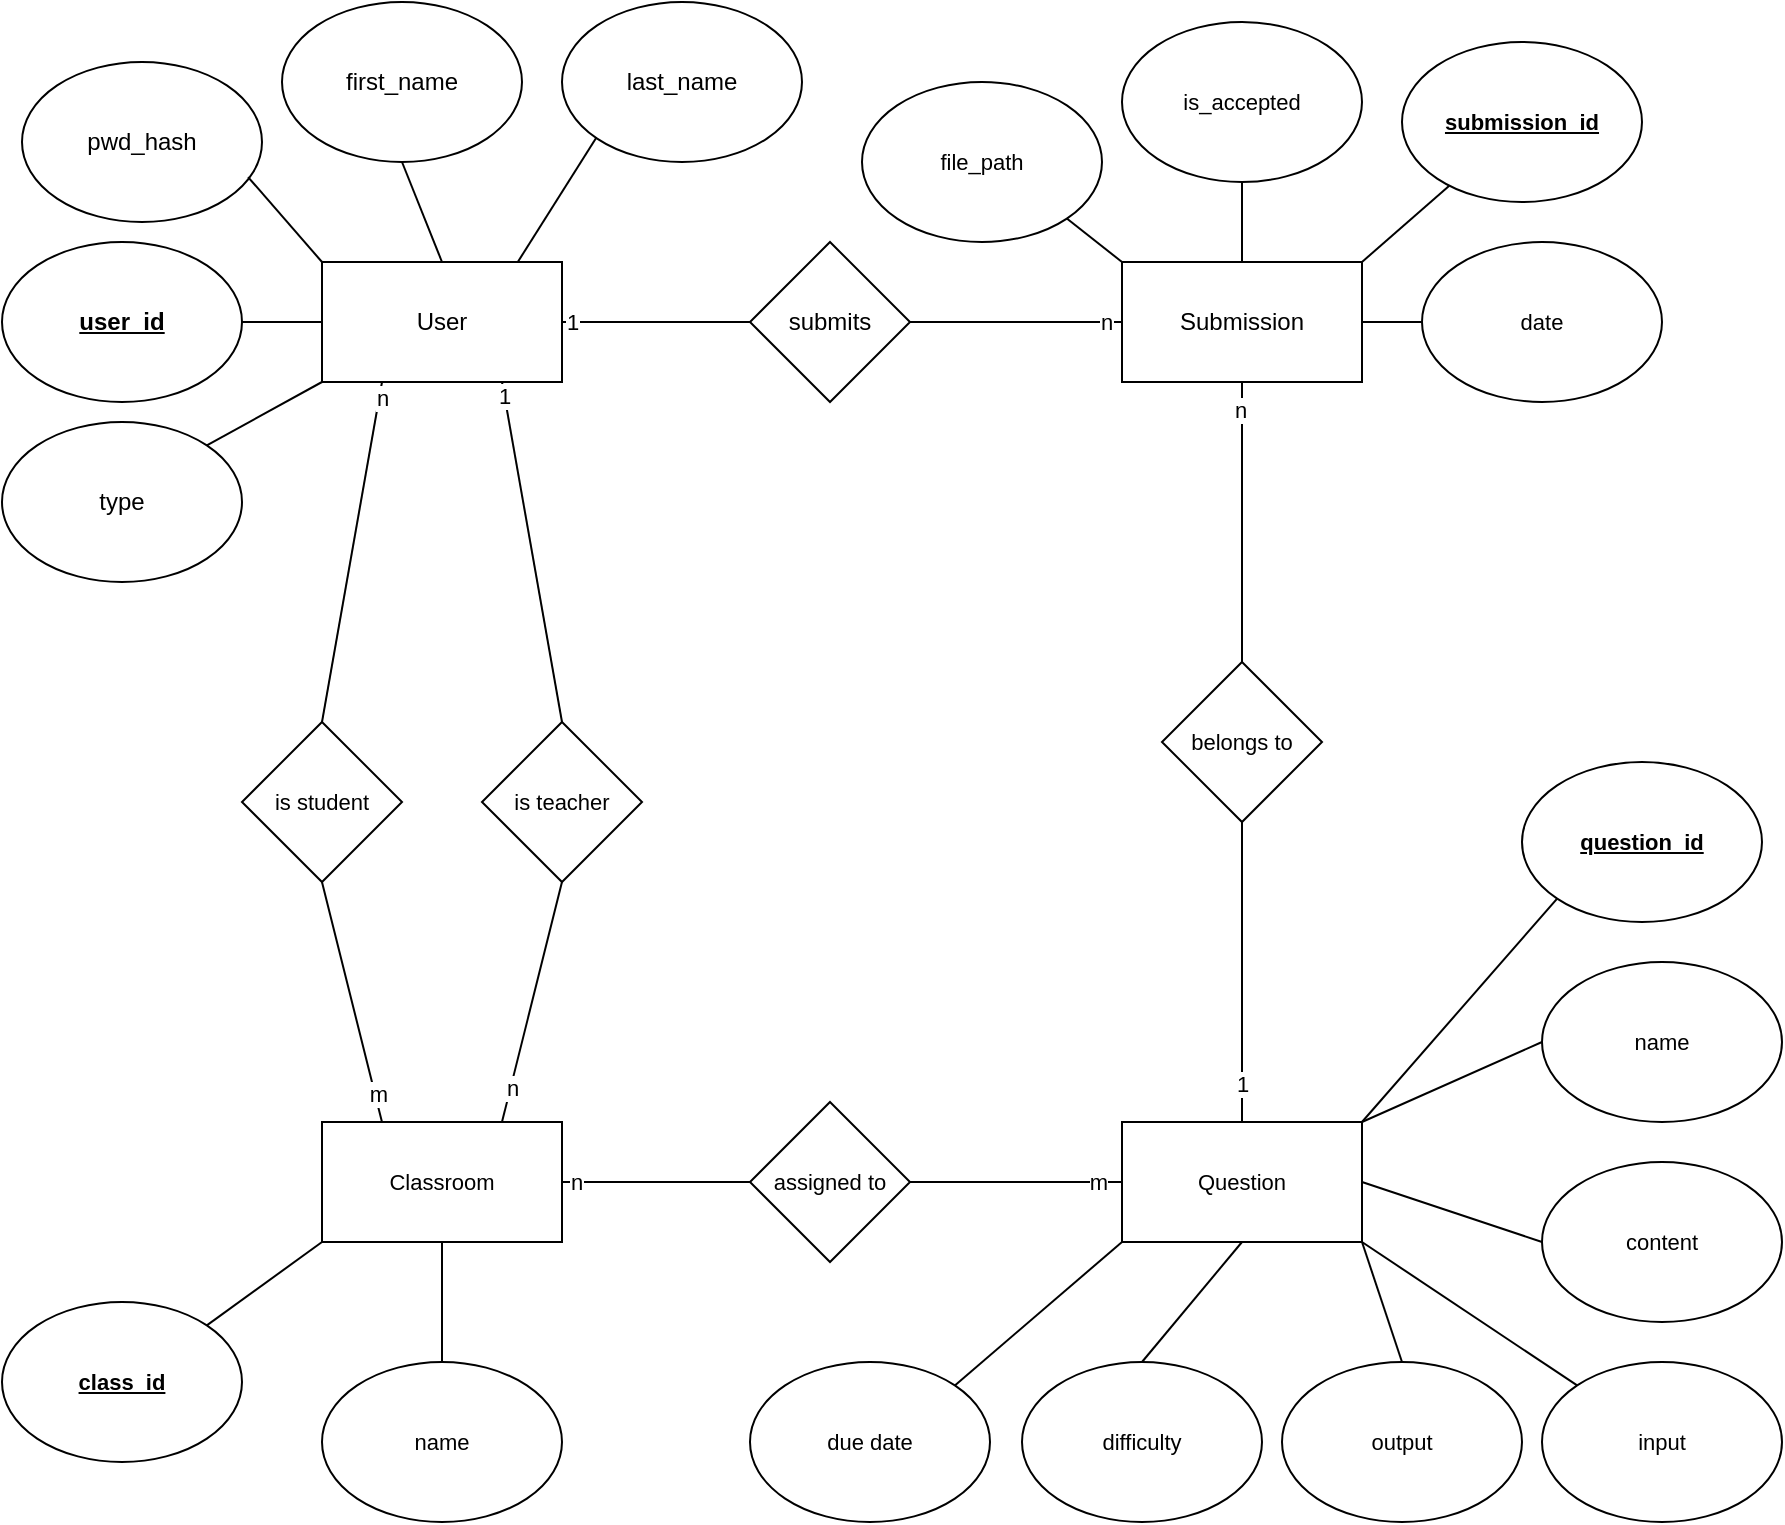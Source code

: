 <mxfile version="26.0.10">
  <diagram name="Seite-1" id="bLBaSlyp3kBdeuQgJi-p">
    <mxGraphModel dx="1042" dy="588" grid="1" gridSize="10" guides="1" tooltips="1" connect="1" arrows="1" fold="1" page="1" pageScale="1" pageWidth="827" pageHeight="1169" math="0" shadow="0">
      <root>
        <mxCell id="0" />
        <mxCell id="1" parent="0" />
        <mxCell id="fj-bvyKBdd74U44pKcJo-9" style="edgeStyle=orthogonalEdgeStyle;rounded=0;orthogonalLoop=1;jettySize=auto;html=1;exitX=1;exitY=0.5;exitDx=0;exitDy=0;entryX=0;entryY=0.5;entryDx=0;entryDy=0;endArrow=none;startFill=0;" edge="1" parent="1" source="fj-bvyKBdd74U44pKcJo-1" target="fj-bvyKBdd74U44pKcJo-8">
          <mxGeometry relative="1" as="geometry" />
        </mxCell>
        <mxCell id="fj-bvyKBdd74U44pKcJo-12" value="1" style="edgeLabel;html=1;align=center;verticalAlign=middle;resizable=0;points=[];" vertex="1" connectable="0" parent="fj-bvyKBdd74U44pKcJo-9">
          <mxGeometry x="-0.895" relative="1" as="geometry">
            <mxPoint as="offset" />
          </mxGeometry>
        </mxCell>
        <mxCell id="fj-bvyKBdd74U44pKcJo-13" style="rounded=0;orthogonalLoop=1;jettySize=auto;html=1;exitX=0.5;exitY=0;exitDx=0;exitDy=0;entryX=0.5;entryY=1;entryDx=0;entryDy=0;endArrow=none;startFill=0;" edge="1" parent="1" source="fj-bvyKBdd74U44pKcJo-1" target="fj-bvyKBdd74U44pKcJo-3">
          <mxGeometry relative="1" as="geometry" />
        </mxCell>
        <mxCell id="fj-bvyKBdd74U44pKcJo-17" style="edgeStyle=none;shape=connector;rounded=0;orthogonalLoop=1;jettySize=auto;html=1;exitX=0.5;exitY=1;exitDx=0;exitDy=0;entryX=0.5;entryY=0;entryDx=0;entryDy=0;strokeColor=default;align=center;verticalAlign=middle;fontFamily=Helvetica;fontSize=11;fontColor=default;labelBackgroundColor=default;startFill=0;endArrow=none;" edge="1" parent="1" source="fj-bvyKBdd74U44pKcJo-1" target="fj-bvyKBdd74U44pKcJo-6">
          <mxGeometry relative="1" as="geometry" />
        </mxCell>
        <mxCell id="fj-bvyKBdd74U44pKcJo-1" value="User" style="rounded=0;whiteSpace=wrap;html=1;" vertex="1" parent="1">
          <mxGeometry x="160" y="170" width="120" height="60" as="geometry" />
        </mxCell>
        <mxCell id="fj-bvyKBdd74U44pKcJo-2" value="&lt;b&gt;&lt;u&gt;user_id&lt;/u&gt;&lt;/b&gt;" style="ellipse;whiteSpace=wrap;html=1;" vertex="1" parent="1">
          <mxGeometry y="160" width="120" height="80" as="geometry" />
        </mxCell>
        <mxCell id="fj-bvyKBdd74U44pKcJo-3" value="first_name" style="ellipse;whiteSpace=wrap;html=1;" vertex="1" parent="1">
          <mxGeometry x="140" y="40" width="120" height="80" as="geometry" />
        </mxCell>
        <mxCell id="fj-bvyKBdd74U44pKcJo-4" value="pwd_hash" style="ellipse;whiteSpace=wrap;html=1;" vertex="1" parent="1">
          <mxGeometry x="10" y="70" width="120" height="80" as="geometry" />
        </mxCell>
        <mxCell id="fj-bvyKBdd74U44pKcJo-5" value="type" style="ellipse;whiteSpace=wrap;html=1;" vertex="1" parent="1">
          <mxGeometry y="250" width="120" height="80" as="geometry" />
        </mxCell>
        <mxCell id="fj-bvyKBdd74U44pKcJo-6" value="last_name" style="ellipse;whiteSpace=wrap;html=1;" vertex="1" parent="1">
          <mxGeometry x="280" y="40" width="120" height="80" as="geometry" />
        </mxCell>
        <mxCell id="fj-bvyKBdd74U44pKcJo-23" style="edgeStyle=none;shape=connector;rounded=0;orthogonalLoop=1;jettySize=auto;html=1;exitX=0.5;exitY=0;exitDx=0;exitDy=0;entryX=0.5;entryY=1;entryDx=0;entryDy=0;strokeColor=default;align=center;verticalAlign=middle;fontFamily=Helvetica;fontSize=11;fontColor=default;labelBackgroundColor=default;startFill=0;endArrow=none;" edge="1" parent="1" source="fj-bvyKBdd74U44pKcJo-7" target="fj-bvyKBdd74U44pKcJo-19">
          <mxGeometry relative="1" as="geometry" />
        </mxCell>
        <mxCell id="fj-bvyKBdd74U44pKcJo-24" style="edgeStyle=none;shape=connector;rounded=0;orthogonalLoop=1;jettySize=auto;html=1;exitX=1;exitY=0;exitDx=0;exitDy=0;strokeColor=default;align=center;verticalAlign=middle;fontFamily=Helvetica;fontSize=11;fontColor=default;labelBackgroundColor=default;startFill=0;endArrow=none;" edge="1" parent="1" source="fj-bvyKBdd74U44pKcJo-7" target="fj-bvyKBdd74U44pKcJo-22">
          <mxGeometry relative="1" as="geometry" />
        </mxCell>
        <mxCell id="fj-bvyKBdd74U44pKcJo-25" style="edgeStyle=none;shape=connector;rounded=0;orthogonalLoop=1;jettySize=auto;html=1;exitX=1;exitY=0.5;exitDx=0;exitDy=0;entryX=0;entryY=0.5;entryDx=0;entryDy=0;strokeColor=default;align=center;verticalAlign=middle;fontFamily=Helvetica;fontSize=11;fontColor=default;labelBackgroundColor=default;startFill=0;endArrow=none;" edge="1" parent="1" source="fj-bvyKBdd74U44pKcJo-7" target="fj-bvyKBdd74U44pKcJo-21">
          <mxGeometry relative="1" as="geometry" />
        </mxCell>
        <mxCell id="fj-bvyKBdd74U44pKcJo-26" style="edgeStyle=none;shape=connector;rounded=0;orthogonalLoop=1;jettySize=auto;html=1;exitX=0;exitY=0;exitDx=0;exitDy=0;entryX=1;entryY=1;entryDx=0;entryDy=0;strokeColor=default;align=center;verticalAlign=middle;fontFamily=Helvetica;fontSize=11;fontColor=default;labelBackgroundColor=default;startFill=0;endArrow=none;" edge="1" parent="1" source="fj-bvyKBdd74U44pKcJo-7" target="fj-bvyKBdd74U44pKcJo-20">
          <mxGeometry relative="1" as="geometry" />
        </mxCell>
        <mxCell id="fj-bvyKBdd74U44pKcJo-29" style="edgeStyle=none;shape=connector;rounded=0;orthogonalLoop=1;jettySize=auto;html=1;exitX=0.5;exitY=1;exitDx=0;exitDy=0;entryX=0.5;entryY=0;entryDx=0;entryDy=0;strokeColor=default;align=center;verticalAlign=middle;fontFamily=Helvetica;fontSize=11;fontColor=default;labelBackgroundColor=default;startFill=0;endArrow=none;" edge="1" parent="1" source="fj-bvyKBdd74U44pKcJo-7" target="fj-bvyKBdd74U44pKcJo-28">
          <mxGeometry relative="1" as="geometry" />
        </mxCell>
        <mxCell id="fj-bvyKBdd74U44pKcJo-31" value="n" style="edgeLabel;html=1;align=center;verticalAlign=middle;resizable=0;points=[];fontFamily=Helvetica;fontSize=11;fontColor=default;labelBackgroundColor=default;" vertex="1" connectable="0" parent="fj-bvyKBdd74U44pKcJo-29">
          <mxGeometry x="-0.807" y="-1" relative="1" as="geometry">
            <mxPoint as="offset" />
          </mxGeometry>
        </mxCell>
        <mxCell id="fj-bvyKBdd74U44pKcJo-7" value="Submission" style="rounded=0;whiteSpace=wrap;html=1;" vertex="1" parent="1">
          <mxGeometry x="560" y="170" width="120" height="60" as="geometry" />
        </mxCell>
        <mxCell id="fj-bvyKBdd74U44pKcJo-10" style="edgeStyle=orthogonalEdgeStyle;rounded=0;orthogonalLoop=1;jettySize=auto;html=1;exitX=1;exitY=0.5;exitDx=0;exitDy=0;entryX=0;entryY=0.5;entryDx=0;entryDy=0;endArrow=none;startFill=0;" edge="1" parent="1" source="fj-bvyKBdd74U44pKcJo-8" target="fj-bvyKBdd74U44pKcJo-7">
          <mxGeometry relative="1" as="geometry" />
        </mxCell>
        <mxCell id="fj-bvyKBdd74U44pKcJo-11" value="n" style="edgeLabel;html=1;align=center;verticalAlign=middle;resizable=0;points=[];" vertex="1" connectable="0" parent="fj-bvyKBdd74U44pKcJo-10">
          <mxGeometry x="0.839" relative="1" as="geometry">
            <mxPoint as="offset" />
          </mxGeometry>
        </mxCell>
        <mxCell id="fj-bvyKBdd74U44pKcJo-8" value="submits" style="rhombus;whiteSpace=wrap;html=1;" vertex="1" parent="1">
          <mxGeometry x="374" y="160" width="80" height="80" as="geometry" />
        </mxCell>
        <mxCell id="fj-bvyKBdd74U44pKcJo-14" style="edgeStyle=none;shape=connector;rounded=0;orthogonalLoop=1;jettySize=auto;html=1;exitX=0;exitY=0;exitDx=0;exitDy=0;entryX=0.942;entryY=0.719;entryDx=0;entryDy=0;entryPerimeter=0;strokeColor=default;align=center;verticalAlign=middle;fontFamily=Helvetica;fontSize=11;fontColor=default;labelBackgroundColor=default;startFill=0;endArrow=none;" edge="1" parent="1" source="fj-bvyKBdd74U44pKcJo-1" target="fj-bvyKBdd74U44pKcJo-4">
          <mxGeometry relative="1" as="geometry" />
        </mxCell>
        <mxCell id="fj-bvyKBdd74U44pKcJo-15" style="edgeStyle=none;shape=connector;rounded=0;orthogonalLoop=1;jettySize=auto;html=1;exitX=0;exitY=0.5;exitDx=0;exitDy=0;entryX=1;entryY=0.5;entryDx=0;entryDy=0;strokeColor=default;align=center;verticalAlign=middle;fontFamily=Helvetica;fontSize=11;fontColor=default;labelBackgroundColor=default;startFill=0;endArrow=none;" edge="1" parent="1" source="fj-bvyKBdd74U44pKcJo-1" target="fj-bvyKBdd74U44pKcJo-2">
          <mxGeometry relative="1" as="geometry" />
        </mxCell>
        <mxCell id="fj-bvyKBdd74U44pKcJo-16" style="edgeStyle=none;shape=connector;rounded=0;orthogonalLoop=1;jettySize=auto;html=1;exitX=0;exitY=1;exitDx=0;exitDy=0;entryX=1;entryY=0;entryDx=0;entryDy=0;strokeColor=default;align=center;verticalAlign=middle;fontFamily=Helvetica;fontSize=11;fontColor=default;labelBackgroundColor=default;startFill=0;endArrow=none;" edge="1" parent="1" source="fj-bvyKBdd74U44pKcJo-1" target="fj-bvyKBdd74U44pKcJo-5">
          <mxGeometry relative="1" as="geometry" />
        </mxCell>
        <mxCell id="fj-bvyKBdd74U44pKcJo-19" value="is_accepted" style="ellipse;whiteSpace=wrap;html=1;fontFamily=Helvetica;fontSize=11;fontColor=default;labelBackgroundColor=default;" vertex="1" parent="1">
          <mxGeometry x="560" y="50" width="120" height="80" as="geometry" />
        </mxCell>
        <mxCell id="fj-bvyKBdd74U44pKcJo-20" value="file_path" style="ellipse;whiteSpace=wrap;html=1;fontFamily=Helvetica;fontSize=11;fontColor=default;labelBackgroundColor=default;" vertex="1" parent="1">
          <mxGeometry x="430" y="80" width="120" height="80" as="geometry" />
        </mxCell>
        <mxCell id="fj-bvyKBdd74U44pKcJo-21" value="date" style="ellipse;whiteSpace=wrap;html=1;fontFamily=Helvetica;fontSize=11;fontColor=default;labelBackgroundColor=default;" vertex="1" parent="1">
          <mxGeometry x="710" y="160" width="120" height="80" as="geometry" />
        </mxCell>
        <mxCell id="fj-bvyKBdd74U44pKcJo-22" value="&lt;b&gt;&lt;u&gt;submission_id&lt;/u&gt;&lt;/b&gt;" style="ellipse;whiteSpace=wrap;html=1;fontFamily=Helvetica;fontSize=11;fontColor=default;labelBackgroundColor=default;" vertex="1" parent="1">
          <mxGeometry x="700" y="60" width="120" height="80" as="geometry" />
        </mxCell>
        <mxCell id="fj-bvyKBdd74U44pKcJo-41" style="edgeStyle=none;shape=connector;rounded=0;orthogonalLoop=1;jettySize=auto;html=1;exitX=1;exitY=0;exitDx=0;exitDy=0;entryX=0;entryY=1;entryDx=0;entryDy=0;strokeColor=default;align=center;verticalAlign=middle;fontFamily=Helvetica;fontSize=11;fontColor=default;labelBackgroundColor=default;startFill=0;endArrow=none;" edge="1" parent="1" source="fj-bvyKBdd74U44pKcJo-27" target="fj-bvyKBdd74U44pKcJo-34">
          <mxGeometry relative="1" as="geometry" />
        </mxCell>
        <mxCell id="fj-bvyKBdd74U44pKcJo-27" value="Question" style="rounded=0;whiteSpace=wrap;html=1;fontFamily=Helvetica;fontSize=11;fontColor=default;labelBackgroundColor=default;" vertex="1" parent="1">
          <mxGeometry x="560" y="600" width="120" height="60" as="geometry" />
        </mxCell>
        <mxCell id="fj-bvyKBdd74U44pKcJo-30" style="edgeStyle=none;shape=connector;rounded=0;orthogonalLoop=1;jettySize=auto;html=1;exitX=0.5;exitY=1;exitDx=0;exitDy=0;entryX=0.5;entryY=0;entryDx=0;entryDy=0;strokeColor=default;align=center;verticalAlign=middle;fontFamily=Helvetica;fontSize=11;fontColor=default;labelBackgroundColor=default;startFill=0;endArrow=none;" edge="1" parent="1" source="fj-bvyKBdd74U44pKcJo-28" target="fj-bvyKBdd74U44pKcJo-27">
          <mxGeometry relative="1" as="geometry" />
        </mxCell>
        <mxCell id="fj-bvyKBdd74U44pKcJo-32" value="1" style="edgeLabel;html=1;align=center;verticalAlign=middle;resizable=0;points=[];fontFamily=Helvetica;fontSize=11;fontColor=default;labelBackgroundColor=default;" vertex="1" connectable="0" parent="fj-bvyKBdd74U44pKcJo-30">
          <mxGeometry x="0.749" relative="1" as="geometry">
            <mxPoint as="offset" />
          </mxGeometry>
        </mxCell>
        <mxCell id="fj-bvyKBdd74U44pKcJo-28" value="belongs to" style="rhombus;whiteSpace=wrap;html=1;fontFamily=Helvetica;fontSize=11;fontColor=default;labelBackgroundColor=default;" vertex="1" parent="1">
          <mxGeometry x="580" y="370" width="80" height="80" as="geometry" />
        </mxCell>
        <mxCell id="fj-bvyKBdd74U44pKcJo-45" style="edgeStyle=none;shape=connector;rounded=0;orthogonalLoop=1;jettySize=auto;html=1;exitX=0.5;exitY=0;exitDx=0;exitDy=0;strokeColor=default;align=center;verticalAlign=middle;fontFamily=Helvetica;fontSize=11;fontColor=default;labelBackgroundColor=default;startFill=0;endArrow=none;" edge="1" parent="1" source="fj-bvyKBdd74U44pKcJo-33">
          <mxGeometry relative="1" as="geometry">
            <mxPoint x="680" y="660" as="targetPoint" />
          </mxGeometry>
        </mxCell>
        <mxCell id="fj-bvyKBdd74U44pKcJo-33" value="output" style="ellipse;whiteSpace=wrap;html=1;fontFamily=Helvetica;fontSize=11;fontColor=default;labelBackgroundColor=default;" vertex="1" parent="1">
          <mxGeometry x="640" y="720" width="120" height="80" as="geometry" />
        </mxCell>
        <mxCell id="fj-bvyKBdd74U44pKcJo-34" value="&lt;b&gt;&lt;u&gt;question_id&lt;/u&gt;&lt;/b&gt;" style="ellipse;whiteSpace=wrap;html=1;fontFamily=Helvetica;fontSize=11;fontColor=default;labelBackgroundColor=default;" vertex="1" parent="1">
          <mxGeometry x="760" y="420" width="120" height="80" as="geometry" />
        </mxCell>
        <mxCell id="fj-bvyKBdd74U44pKcJo-43" style="edgeStyle=none;shape=connector;rounded=0;orthogonalLoop=1;jettySize=auto;html=1;exitX=0;exitY=0.5;exitDx=0;exitDy=0;entryX=1;entryY=0.5;entryDx=0;entryDy=0;strokeColor=default;align=center;verticalAlign=middle;fontFamily=Helvetica;fontSize=11;fontColor=default;labelBackgroundColor=default;startFill=0;endArrow=none;" edge="1" parent="1" source="fj-bvyKBdd74U44pKcJo-35" target="fj-bvyKBdd74U44pKcJo-27">
          <mxGeometry relative="1" as="geometry" />
        </mxCell>
        <mxCell id="fj-bvyKBdd74U44pKcJo-35" value="content" style="ellipse;whiteSpace=wrap;html=1;fontFamily=Helvetica;fontSize=11;fontColor=default;labelBackgroundColor=default;" vertex="1" parent="1">
          <mxGeometry x="770" y="620" width="120" height="80" as="geometry" />
        </mxCell>
        <mxCell id="fj-bvyKBdd74U44pKcJo-44" style="edgeStyle=none;shape=connector;rounded=0;orthogonalLoop=1;jettySize=auto;html=1;exitX=0;exitY=0;exitDx=0;exitDy=0;entryX=1;entryY=1;entryDx=0;entryDy=0;strokeColor=default;align=center;verticalAlign=middle;fontFamily=Helvetica;fontSize=11;fontColor=default;labelBackgroundColor=default;startFill=0;endArrow=none;" edge="1" parent="1" source="fj-bvyKBdd74U44pKcJo-36" target="fj-bvyKBdd74U44pKcJo-27">
          <mxGeometry relative="1" as="geometry" />
        </mxCell>
        <mxCell id="fj-bvyKBdd74U44pKcJo-36" value="input" style="ellipse;whiteSpace=wrap;html=1;fontFamily=Helvetica;fontSize=11;fontColor=default;labelBackgroundColor=default;" vertex="1" parent="1">
          <mxGeometry x="770" y="720" width="120" height="80" as="geometry" />
        </mxCell>
        <mxCell id="fj-bvyKBdd74U44pKcJo-46" style="edgeStyle=none;shape=connector;rounded=0;orthogonalLoop=1;jettySize=auto;html=1;exitX=0.5;exitY=0;exitDx=0;exitDy=0;entryX=0.5;entryY=1;entryDx=0;entryDy=0;strokeColor=default;align=center;verticalAlign=middle;fontFamily=Helvetica;fontSize=11;fontColor=default;labelBackgroundColor=default;startFill=0;endArrow=none;" edge="1" parent="1" source="fj-bvyKBdd74U44pKcJo-38" target="fj-bvyKBdd74U44pKcJo-27">
          <mxGeometry relative="1" as="geometry" />
        </mxCell>
        <mxCell id="fj-bvyKBdd74U44pKcJo-38" value="difficulty" style="ellipse;whiteSpace=wrap;html=1;fontFamily=Helvetica;fontSize=11;fontColor=default;labelBackgroundColor=default;" vertex="1" parent="1">
          <mxGeometry x="510" y="720" width="120" height="80" as="geometry" />
        </mxCell>
        <mxCell id="fj-bvyKBdd74U44pKcJo-42" style="edgeStyle=none;shape=connector;rounded=0;orthogonalLoop=1;jettySize=auto;html=1;exitX=0;exitY=0.5;exitDx=0;exitDy=0;entryX=1;entryY=0;entryDx=0;entryDy=0;strokeColor=default;align=center;verticalAlign=middle;fontFamily=Helvetica;fontSize=11;fontColor=default;labelBackgroundColor=default;startFill=0;endArrow=none;" edge="1" parent="1" source="fj-bvyKBdd74U44pKcJo-39" target="fj-bvyKBdd74U44pKcJo-27">
          <mxGeometry relative="1" as="geometry" />
        </mxCell>
        <mxCell id="fj-bvyKBdd74U44pKcJo-39" value="name" style="ellipse;whiteSpace=wrap;html=1;fontFamily=Helvetica;fontSize=11;fontColor=default;labelBackgroundColor=default;" vertex="1" parent="1">
          <mxGeometry x="770" y="520" width="120" height="80" as="geometry" />
        </mxCell>
        <mxCell id="fj-bvyKBdd74U44pKcJo-47" style="edgeStyle=none;shape=connector;rounded=0;orthogonalLoop=1;jettySize=auto;html=1;exitX=1;exitY=0;exitDx=0;exitDy=0;entryX=0;entryY=1;entryDx=0;entryDy=0;strokeColor=default;align=center;verticalAlign=middle;fontFamily=Helvetica;fontSize=11;fontColor=default;labelBackgroundColor=default;startFill=0;endArrow=none;" edge="1" parent="1" source="fj-bvyKBdd74U44pKcJo-40" target="fj-bvyKBdd74U44pKcJo-27">
          <mxGeometry relative="1" as="geometry" />
        </mxCell>
        <mxCell id="fj-bvyKBdd74U44pKcJo-40" value="due date" style="ellipse;whiteSpace=wrap;html=1;fontFamily=Helvetica;fontSize=11;fontColor=default;labelBackgroundColor=default;" vertex="1" parent="1">
          <mxGeometry x="374" y="720" width="120" height="80" as="geometry" />
        </mxCell>
        <mxCell id="fj-bvyKBdd74U44pKcJo-65" style="edgeStyle=none;shape=connector;rounded=0;orthogonalLoop=1;jettySize=auto;html=1;exitX=0.5;exitY=1;exitDx=0;exitDy=0;entryX=0.5;entryY=0;entryDx=0;entryDy=0;strokeColor=default;align=center;verticalAlign=middle;fontFamily=Helvetica;fontSize=11;fontColor=default;labelBackgroundColor=default;startFill=0;endArrow=none;" edge="1" parent="1" source="fj-bvyKBdd74U44pKcJo-48" target="fj-bvyKBdd74U44pKcJo-64">
          <mxGeometry relative="1" as="geometry" />
        </mxCell>
        <mxCell id="fj-bvyKBdd74U44pKcJo-48" value="Classroom" style="rounded=0;whiteSpace=wrap;html=1;fontFamily=Helvetica;fontSize=11;fontColor=default;labelBackgroundColor=default;" vertex="1" parent="1">
          <mxGeometry x="160" y="600" width="120" height="60" as="geometry" />
        </mxCell>
        <mxCell id="fj-bvyKBdd74U44pKcJo-51" style="edgeStyle=none;shape=connector;rounded=0;orthogonalLoop=1;jettySize=auto;html=1;exitX=0.5;exitY=0;exitDx=0;exitDy=0;entryX=0.75;entryY=1;entryDx=0;entryDy=0;strokeColor=default;align=center;verticalAlign=middle;fontFamily=Helvetica;fontSize=11;fontColor=default;labelBackgroundColor=default;startFill=0;endArrow=none;" edge="1" parent="1" source="fj-bvyKBdd74U44pKcJo-49" target="fj-bvyKBdd74U44pKcJo-1">
          <mxGeometry relative="1" as="geometry" />
        </mxCell>
        <mxCell id="fj-bvyKBdd74U44pKcJo-56" value="1" style="edgeLabel;html=1;align=center;verticalAlign=middle;resizable=0;points=[];fontFamily=Helvetica;fontSize=11;fontColor=default;labelBackgroundColor=default;" vertex="1" connectable="0" parent="fj-bvyKBdd74U44pKcJo-51">
          <mxGeometry x="0.916" relative="1" as="geometry">
            <mxPoint as="offset" />
          </mxGeometry>
        </mxCell>
        <mxCell id="fj-bvyKBdd74U44pKcJo-54" style="edgeStyle=none;shape=connector;rounded=0;orthogonalLoop=1;jettySize=auto;html=1;exitX=0.5;exitY=1;exitDx=0;exitDy=0;entryX=0.75;entryY=0;entryDx=0;entryDy=0;strokeColor=default;align=center;verticalAlign=middle;fontFamily=Helvetica;fontSize=11;fontColor=default;labelBackgroundColor=default;startFill=0;endArrow=none;" edge="1" parent="1" source="fj-bvyKBdd74U44pKcJo-49" target="fj-bvyKBdd74U44pKcJo-48">
          <mxGeometry relative="1" as="geometry" />
        </mxCell>
        <mxCell id="fj-bvyKBdd74U44pKcJo-55" value="n" style="edgeLabel;html=1;align=center;verticalAlign=middle;resizable=0;points=[];fontFamily=Helvetica;fontSize=11;fontColor=default;labelBackgroundColor=default;" vertex="1" connectable="0" parent="fj-bvyKBdd74U44pKcJo-54">
          <mxGeometry x="0.703" relative="1" as="geometry">
            <mxPoint as="offset" />
          </mxGeometry>
        </mxCell>
        <mxCell id="fj-bvyKBdd74U44pKcJo-49" value="is teacher" style="rhombus;whiteSpace=wrap;html=1;fontFamily=Helvetica;fontSize=11;fontColor=default;labelBackgroundColor=default;" vertex="1" parent="1">
          <mxGeometry x="240" y="400" width="80" height="80" as="geometry" />
        </mxCell>
        <mxCell id="fj-bvyKBdd74U44pKcJo-52" style="edgeStyle=none;shape=connector;rounded=0;orthogonalLoop=1;jettySize=auto;html=1;exitX=0.5;exitY=0;exitDx=0;exitDy=0;entryX=0.25;entryY=1;entryDx=0;entryDy=0;strokeColor=default;align=center;verticalAlign=middle;fontFamily=Helvetica;fontSize=11;fontColor=default;labelBackgroundColor=default;startFill=0;endArrow=none;" edge="1" parent="1" source="fj-bvyKBdd74U44pKcJo-50" target="fj-bvyKBdd74U44pKcJo-1">
          <mxGeometry relative="1" as="geometry" />
        </mxCell>
        <mxCell id="fj-bvyKBdd74U44pKcJo-57" value="n" style="edgeLabel;html=1;align=center;verticalAlign=middle;resizable=0;points=[];fontFamily=Helvetica;fontSize=11;fontColor=default;labelBackgroundColor=default;" vertex="1" connectable="0" parent="fj-bvyKBdd74U44pKcJo-52">
          <mxGeometry x="0.908" y="-1" relative="1" as="geometry">
            <mxPoint as="offset" />
          </mxGeometry>
        </mxCell>
        <mxCell id="fj-bvyKBdd74U44pKcJo-53" style="edgeStyle=none;shape=connector;rounded=0;orthogonalLoop=1;jettySize=auto;html=1;exitX=0.5;exitY=1;exitDx=0;exitDy=0;entryX=0.25;entryY=0;entryDx=0;entryDy=0;strokeColor=default;align=center;verticalAlign=middle;fontFamily=Helvetica;fontSize=11;fontColor=default;labelBackgroundColor=default;startFill=0;endArrow=none;" edge="1" parent="1" source="fj-bvyKBdd74U44pKcJo-50" target="fj-bvyKBdd74U44pKcJo-48">
          <mxGeometry relative="1" as="geometry" />
        </mxCell>
        <mxCell id="fj-bvyKBdd74U44pKcJo-58" value="m" style="edgeLabel;html=1;align=center;verticalAlign=middle;resizable=0;points=[];fontFamily=Helvetica;fontSize=11;fontColor=default;labelBackgroundColor=default;" vertex="1" connectable="0" parent="fj-bvyKBdd74U44pKcJo-53">
          <mxGeometry x="0.771" y="1" relative="1" as="geometry">
            <mxPoint as="offset" />
          </mxGeometry>
        </mxCell>
        <mxCell id="fj-bvyKBdd74U44pKcJo-50" value="is student" style="rhombus;whiteSpace=wrap;html=1;fontFamily=Helvetica;fontSize=11;fontColor=default;labelBackgroundColor=default;" vertex="1" parent="1">
          <mxGeometry x="120" y="400" width="80" height="80" as="geometry" />
        </mxCell>
        <mxCell id="fj-bvyKBdd74U44pKcJo-60" style="edgeStyle=none;shape=connector;rounded=0;orthogonalLoop=1;jettySize=auto;html=1;exitX=0;exitY=0.5;exitDx=0;exitDy=0;entryX=1;entryY=0.5;entryDx=0;entryDy=0;strokeColor=default;align=center;verticalAlign=middle;fontFamily=Helvetica;fontSize=11;fontColor=default;labelBackgroundColor=default;startFill=0;endArrow=none;" edge="1" parent="1" source="fj-bvyKBdd74U44pKcJo-59" target="fj-bvyKBdd74U44pKcJo-48">
          <mxGeometry relative="1" as="geometry" />
        </mxCell>
        <mxCell id="fj-bvyKBdd74U44pKcJo-62" value="n" style="edgeLabel;html=1;align=center;verticalAlign=middle;resizable=0;points=[];fontFamily=Helvetica;fontSize=11;fontColor=default;labelBackgroundColor=default;" vertex="1" connectable="0" parent="fj-bvyKBdd74U44pKcJo-60">
          <mxGeometry x="0.865" relative="1" as="geometry">
            <mxPoint as="offset" />
          </mxGeometry>
        </mxCell>
        <mxCell id="fj-bvyKBdd74U44pKcJo-61" style="edgeStyle=none;shape=connector;rounded=0;orthogonalLoop=1;jettySize=auto;html=1;exitX=1;exitY=0.5;exitDx=0;exitDy=0;entryX=0;entryY=0.5;entryDx=0;entryDy=0;strokeColor=default;align=center;verticalAlign=middle;fontFamily=Helvetica;fontSize=11;fontColor=default;labelBackgroundColor=default;startFill=0;endArrow=none;" edge="1" parent="1" source="fj-bvyKBdd74U44pKcJo-59" target="fj-bvyKBdd74U44pKcJo-27">
          <mxGeometry relative="1" as="geometry" />
        </mxCell>
        <mxCell id="fj-bvyKBdd74U44pKcJo-63" value="m" style="edgeLabel;html=1;align=center;verticalAlign=middle;resizable=0;points=[];fontFamily=Helvetica;fontSize=11;fontColor=default;labelBackgroundColor=default;" vertex="1" connectable="0" parent="fj-bvyKBdd74U44pKcJo-61">
          <mxGeometry x="0.76" relative="1" as="geometry">
            <mxPoint as="offset" />
          </mxGeometry>
        </mxCell>
        <mxCell id="fj-bvyKBdd74U44pKcJo-59" value="assigned to" style="rhombus;whiteSpace=wrap;html=1;fontFamily=Helvetica;fontSize=11;fontColor=default;labelBackgroundColor=default;" vertex="1" parent="1">
          <mxGeometry x="374" y="590" width="80" height="80" as="geometry" />
        </mxCell>
        <mxCell id="fj-bvyKBdd74U44pKcJo-64" value="name" style="ellipse;whiteSpace=wrap;html=1;fontFamily=Helvetica;fontSize=11;fontColor=default;labelBackgroundColor=default;" vertex="1" parent="1">
          <mxGeometry x="160" y="720" width="120" height="80" as="geometry" />
        </mxCell>
        <mxCell id="fj-bvyKBdd74U44pKcJo-67" style="edgeStyle=none;shape=connector;rounded=0;orthogonalLoop=1;jettySize=auto;html=1;exitX=1;exitY=0;exitDx=0;exitDy=0;entryX=0;entryY=1;entryDx=0;entryDy=0;strokeColor=default;align=center;verticalAlign=middle;fontFamily=Helvetica;fontSize=11;fontColor=default;labelBackgroundColor=default;startFill=0;endArrow=none;" edge="1" parent="1" source="fj-bvyKBdd74U44pKcJo-66" target="fj-bvyKBdd74U44pKcJo-48">
          <mxGeometry relative="1" as="geometry" />
        </mxCell>
        <mxCell id="fj-bvyKBdd74U44pKcJo-66" value="&lt;b&gt;&lt;u&gt;class_id&lt;/u&gt;&lt;/b&gt;" style="ellipse;whiteSpace=wrap;html=1;fontFamily=Helvetica;fontSize=11;fontColor=default;labelBackgroundColor=default;" vertex="1" parent="1">
          <mxGeometry y="690" width="120" height="80" as="geometry" />
        </mxCell>
      </root>
    </mxGraphModel>
  </diagram>
</mxfile>

